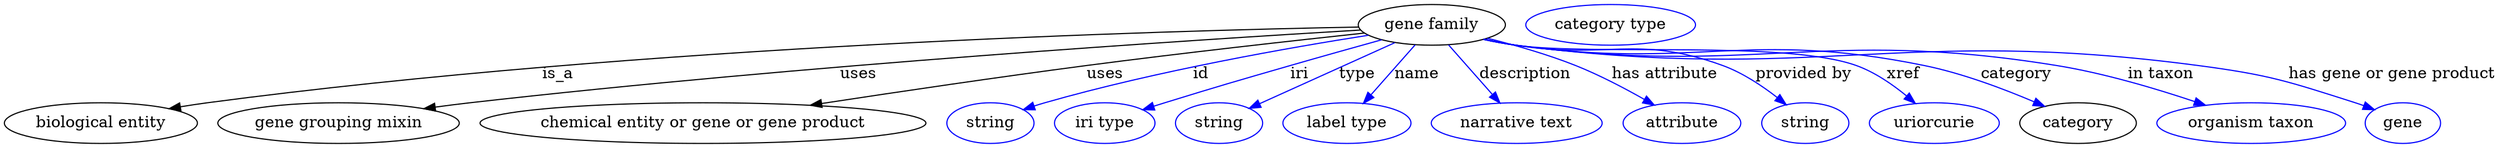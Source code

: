 digraph {
	graph [bb="0,0,2199.1,123"];
	node [label="\N"];
	"gene family"	[height=0.5,
		label="gene family",
		pos="1260.1,105",
		width=1.8054];
	"biological entity"	[height=0.5,
		pos="85.142,18",
		width=2.3651];
	"gene family" -> "biological entity"	[label=is_a,
		lp="489.14,61.5",
		pos="e,145.44,30.767 1195.3,103.05 1026.9,99.9 562.21,86.9 179.14,36 171.46,34.979 163.44,33.763 155.47,32.459"];
	"gene grouping mixin"	[height=0.5,
		pos="295.14,18",
		width=2.9608];
	"gene family" -> "gene grouping mixin"	[label=uses,
		lp="754.64,61.5",
		pos="e,370.55,30.768 1197.2,100.4 1056.1,92.032 704.24,69.384 411.14,36 401.28,34.877 390.97,33.565 380.74,32.177"];
	"chemical entity or gene or gene product"	[height=0.5,
		pos="617.14,18",
		width=5.4703];
	"gene family" -> "chemical entity or gene or gene product"	[label=uses,
		lp="971.64,61.5",
		pos="e,711.73,33.835 1200.5,97.733 1138.9,91.135 1040.2,80.172 955.14,69 876.82,58.716 788.53,45.602 721.83,35.385"];
	id	[color=blue,
		height=0.5,
		label=string,
		pos="870.14,18",
		width=1.0652];
	"gene family" -> id	[color=blue,
		label=id,
		lp="1056.1,61.5",
		pos="e,899.15,29.922 1204.1,95.759 1135.8,85.054 1017.2,64.331 918.14,36 915.04,35.113 911.85,34.133 908.65,33.106",
		style=solid];
	iri	[color=blue,
		height=0.5,
		label="iri type",
		pos="971.14,18",
		width=1.2277];
	"gene family" -> iri	[color=blue,
		label=iri,
		lp="1143.1,61.5",
		pos="e,1004.8,29.681 1215.8,91.807 1191.9,85.169 1161.9,76.751 1135.1,69 1086.1,54.785 1073.9,50.997 1025.1,36 1021.6,34.926 1018,33.805 \
1014.4,32.674",
		style=solid];
	type	[color=blue,
		height=0.5,
		label=string,
		pos="1072.1,18",
		width=1.0652];
	"gene family" -> type	[color=blue,
		label=type,
		lp="1194.1,61.5",
		pos="e,1098.7,31.029 1227.4,89.194 1194,74.108 1142.4,50.775 1108,35.202",
		style=solid];
	name	[color=blue,
		height=0.5,
		label="label type",
		pos="1185.1,18",
		width=1.5707];
	"gene family" -> name	[color=blue,
		label=name,
		lp="1247.1,61.5",
		pos="e,1199.7,35.469 1245.3,87.207 1234.3,74.669 1219,57.35 1206.6,43.302",
		style=solid];
	description	[color=blue,
		height=0.5,
		label="narrative text",
		pos="1335.1,18",
		width=2.0943];
	"gene family" -> description	[color=blue,
		label=description,
		lp="1342.6,61.5",
		pos="e,1320.4,35.758 1275,87.207 1286,74.75 1301.1,57.573 1313.5,43.574",
		style=solid];
	"has attribute"	[color=blue,
		height=0.5,
		label=attribute,
		pos="1480.1,18",
		width=1.4443];
	"gene family" -> "has attribute"	[color=blue,
		label="has attribute",
		lp="1466.1,61.5",
		pos="e,1455.6,34.155 1309.5,93.128 1333.4,87.189 1362.2,78.995 1387.1,69 1407.5,60.831 1429.2,49.356 1446.5,39.46",
		style=solid];
	"provided by"	[color=blue,
		height=0.5,
		label=string,
		pos="1588.1,18",
		width=1.0652];
	"gene family" -> "provided by"	[color=blue,
		label="provided by",
		lp="1587.6,61.5",
		pos="e,1571.5,34.514 1306.5,92.387 1315.7,90.377 1325.2,88.466 1334.1,87 1414.8,73.824 1440.5,97.468 1517.1,69 1534.1,62.71 1550.7,51.362 \
1563.6,41.065",
		style=solid];
	xref	[color=blue,
		height=0.5,
		label=uriorcurie,
		pos="1702.1,18",
		width=1.5887];
	"gene family" -> xref	[color=blue,
		label=xref,
		lp="1675.6,61.5",
		pos="e,1685.6,35.461 1306.1,92.199 1315.3,90.18 1325,88.314 1334.1,87 1400.2,77.491 1571.3,91.711 1634.1,69 1650.2,63.21 1665.6,52.377 \
1677.8,42.27",
		style=solid];
	category	[height=0.5,
		pos="1829.1,18",
		width=1.4263];
	"gene family" -> category	[color=blue,
		label=category,
		lp="1775.6,61.5",
		pos="e,1799.9,32.804 1306.1,92.127 1315.3,90.114 1325,88.268 1334.1,87 1492.8,64.981 1537.2,101.19 1694.1,69 1727.7,62.111 1764.1,48.252 \
1790.6,36.868",
		style=solid];
	"in taxon"	[color=blue,
		height=0.5,
		label="organism taxon",
		pos="1982.1,18",
		width=2.3109];
	"gene family" -> "in taxon"	[color=blue,
		label="in taxon",
		lp="1903.1,61.5",
		pos="e,1942,33.791 1305.7,92.124 1315,90.085 1324.9,88.23 1334.1,87 1544.5,59.127 1601.7,103.03 1811.1,69 1852.8,62.227 1898.7,48.458 \
1932.4,37.081",
		style=solid];
	"has gene or gene product"	[color=blue,
		height=0.5,
		label=gene,
		pos="2116.1,18",
		width=0.92075];
	"gene family" -> "has gene or gene product"	[color=blue,
		label="has gene or gene product",
		lp="2107.6,61.5",
		pos="e,2091,29.87 1305.7,92.067 1315,90.032 1324.9,88.193 1334.1,87 1599.6,52.87 1670.8,104.31 1936.1,69 1998.7,60.681 2014.1,55.218 \
2074.1,36 2076.6,35.224 2079.1,34.372 2081.5,33.477",
		style=solid];
	"named thing_category"	[color=blue,
		height=0.5,
		label="category type",
		pos="1418.1,105",
		width=2.0762];
}
